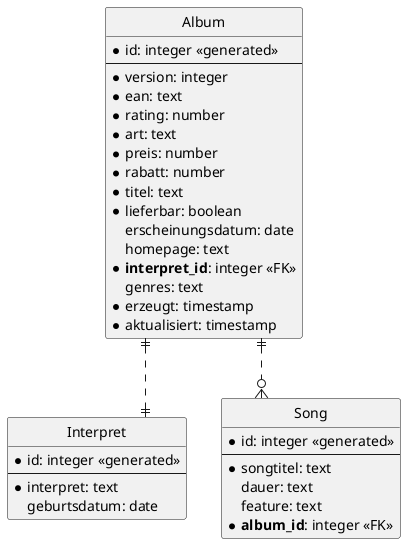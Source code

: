 @startuml ER Diagramm

hide circle

skinparam linetype ortho

entity "Album" {
  * id: integer <<generated>>
  --
  * version: integer
  * ean: text
  * rating: number
  * art: text
  * preis: number
  * rabatt: number
  * titel: text
  * lieferbar: boolean
    erscheinungsdatum: date
    homepage: text
  * **interpret_id**: integer <<FK>>
    genres: text
  * erzeugt: timestamp
  * aktualisiert: timestamp
}

entity "Interpret" {
  * id: integer <<generated>>
  --
  * interpret: text
    geburtsdatum: date
}

entity "Song" {
  * id: integer <<generated>>
  --
  * songtitel: text
    dauer: text
    feature: text
  * **album_id**: integer <<FK>>
}

Album ||..|| Interpret
Album ||..o{ Song

@enduml

